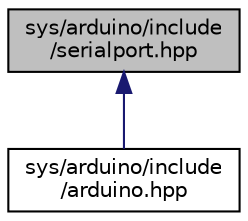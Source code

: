 digraph "sys/arduino/include/serialport.hpp"
{
 // LATEX_PDF_SIZE
  edge [fontname="Helvetica",fontsize="10",labelfontname="Helvetica",labelfontsize="10"];
  node [fontname="Helvetica",fontsize="10",shape=record];
  Node1 [label="sys/arduino/include\l/serialport.hpp",height=0.2,width=0.4,color="black", fillcolor="grey75", style="filled", fontcolor="black",tooltip="Definition of the Arduino 'Serial' interface."];
  Node1 -> Node2 [dir="back",color="midnightblue",fontsize="10",style="solid",fontname="Helvetica"];
  Node2 [label="sys/arduino/include\l/arduino.hpp",height=0.2,width=0.4,color="black", fillcolor="white", style="filled",URL="$arduino_8hpp.html",tooltip="Main interface definition of the Arduino API."];
}
